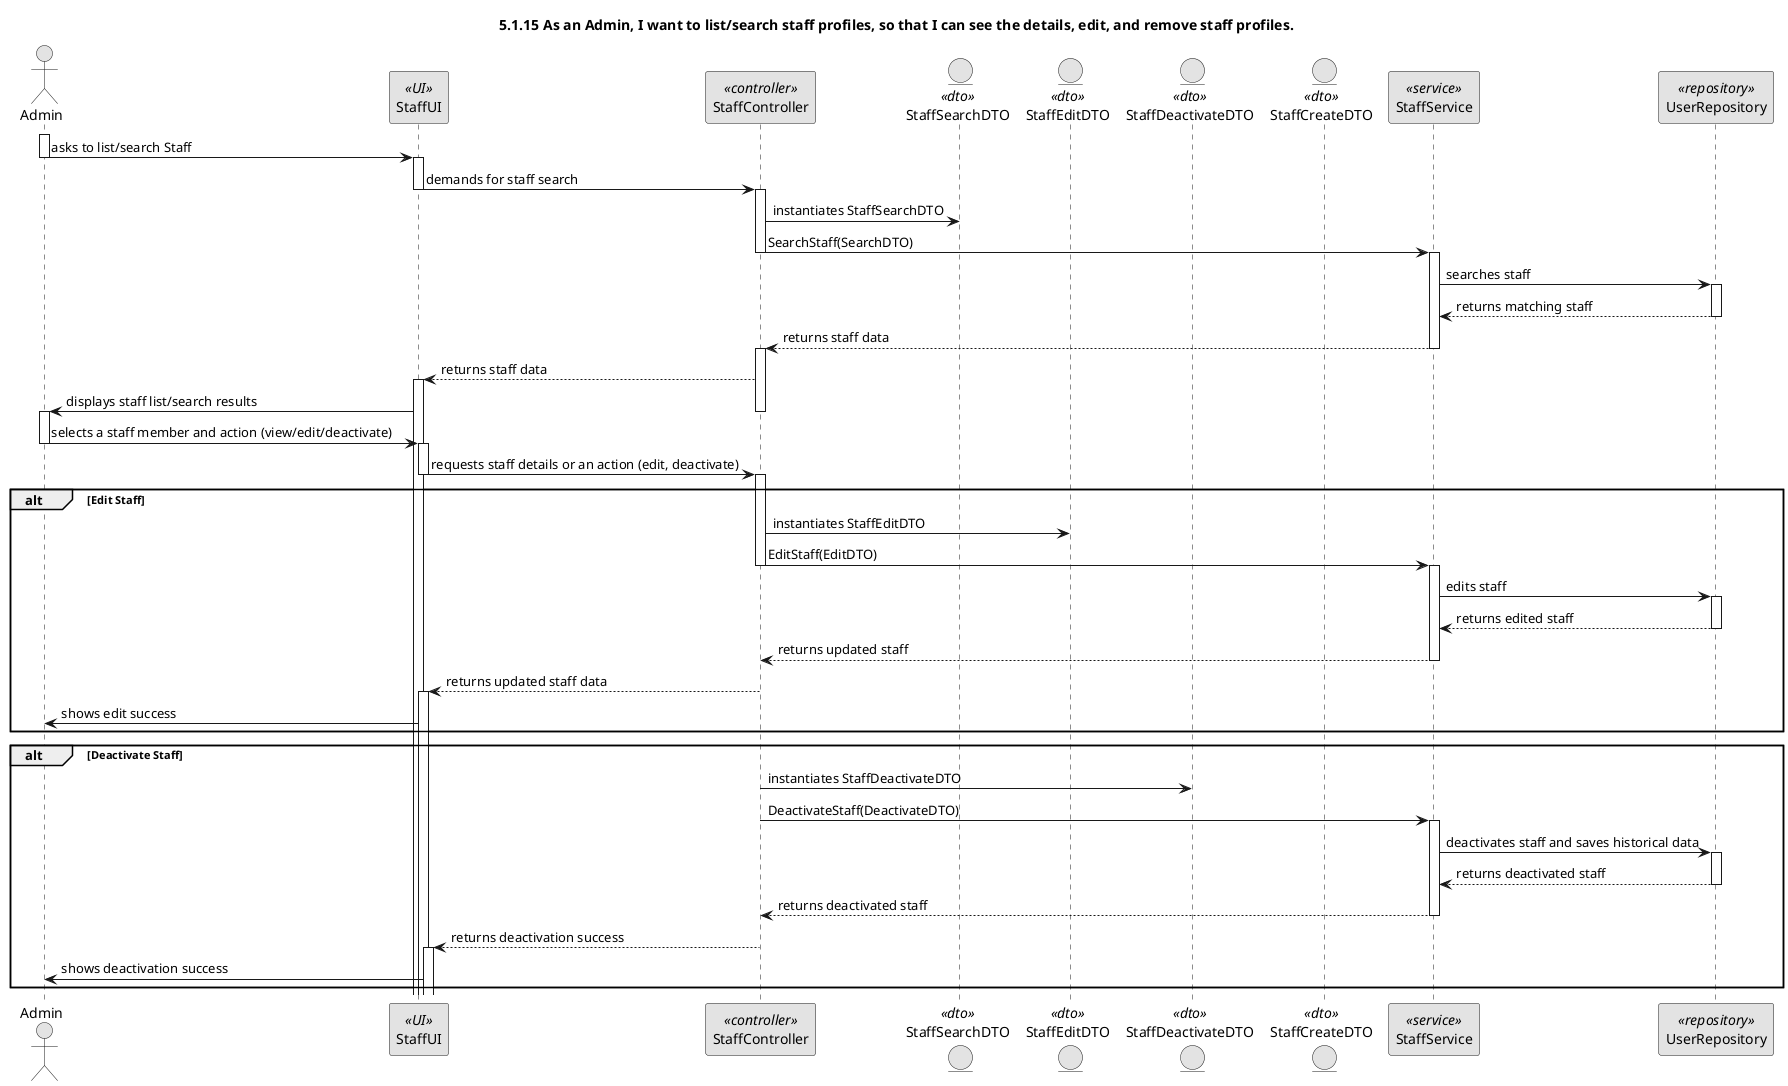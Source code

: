 ﻿@startuml
skinparam monochrome true
skinparam packageStyle rectangle
skinparam shadowing false

title 5.1.15 As an Admin, I want to list/search staff profiles, so that I can see the details, edit, and remove staff profiles.

actor "Admin" as Admin
participant "StaffUI" as UI <<UI>>
participant "StaffController" as Controller <<controller>>
entity "StaffSearchDTO" as SearchDTO <<dto>>
entity "StaffEditDTO" as EditDTO <<dto>>
entity "StaffDeactivateDTO" as DeactivateDTO <<dto>>
entity "StaffCreateDTO" as CreateDTO <<dto>>
participant "StaffService" as Service <<service>>
participant "UserRepository" as Repo <<repository>>

activate Admin
    Admin -> UI : asks to list/search Staff
    deactivate Admin
    activate UI
            UI -> Controller: demands for staff search
    deactivate UI
    activate Controller
        Controller -> SearchDTO: instantiates StaffSearchDTO
        Controller -> Service: SearchStaff(SearchDTO)
        deactivate Controller
        activate Service
            Service -> Repo: searches staff
            activate Repo
            Repo --> Service: returns matching staff
            deactivate Repo
        Service --> Controller: returns staff data
        deactivate Service
        activate Controller
        
Controller --> UI: returns staff data
activate UI
UI->Admin : displays staff list/search results
deactivate Controller

activate Admin
    Admin -> UI : selects a staff member and action (view/edit/deactivate)
    deactivate Admin
    activate UI
UI -> Controller: requests staff details or an action (edit, deactivate)
deactivate UI
activate Controller

alt Edit Staff
    Controller -> EditDTO: instantiates StaffEditDTO
    Controller -> Service: EditStaff(EditDTO)
    deactivate Controller
    activate Service
        Service -> Repo: edits staff
        activate Repo
        Repo --> Service: returns edited staff
        deactivate Repo
        Service --> Controller: returns updated staff
        deactivate Service
    Controller --> UI: returns updated staff data
    activate UI
    UI->Admin : shows edit success
    deactivate Controller
end

alt Deactivate Staff
    Controller -> DeactivateDTO: instantiates StaffDeactivateDTO
    Controller -> Service: DeactivateStaff(DeactivateDTO)
    deactivate Controller
    activate Service
        Service -> Repo: deactivates staff and saves historical data
        activate Repo
        Repo --> Service: returns deactivated staff
        deactivate Repo
        Service --> Controller: returns deactivated staff
        deactivate Service
    Controller --> UI: returns deactivation success
    activate UI
    UI->Admin : shows deactivation success
    deactivate Controller
end

@enduml
